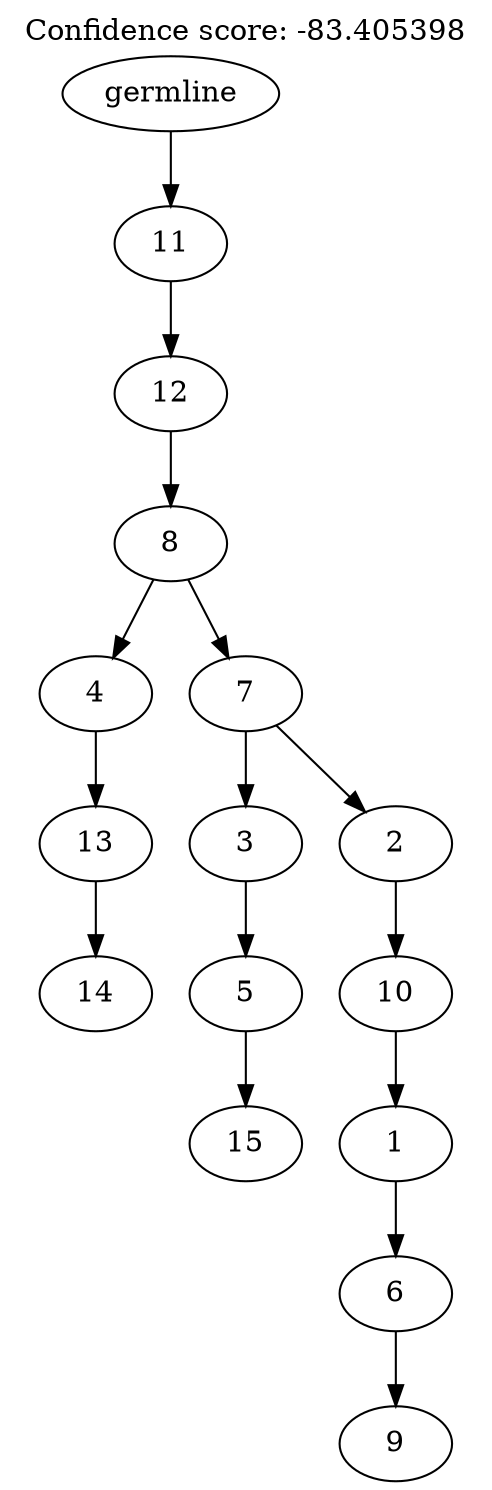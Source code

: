 digraph g {
	"14" -> "15";
	"15" [label="14"];
	"13" -> "14";
	"14" [label="13"];
	"11" -> "12";
	"12" [label="15"];
	"10" -> "11";
	"11" [label="5"];
	"8" -> "9";
	"9" [label="9"];
	"7" -> "8";
	"8" [label="6"];
	"6" -> "7";
	"7" [label="1"];
	"5" -> "6";
	"6" [label="10"];
	"4" -> "5";
	"5" [label="2"];
	"4" -> "10";
	"10" [label="3"];
	"3" -> "4";
	"4" [label="7"];
	"3" -> "13";
	"13" [label="4"];
	"2" -> "3";
	"3" [label="8"];
	"1" -> "2";
	"2" [label="12"];
	"0" -> "1";
	"1" [label="11"];
	"0" [label="germline"];
	labelloc="t";
	label="Confidence score: -83.405398";
}
